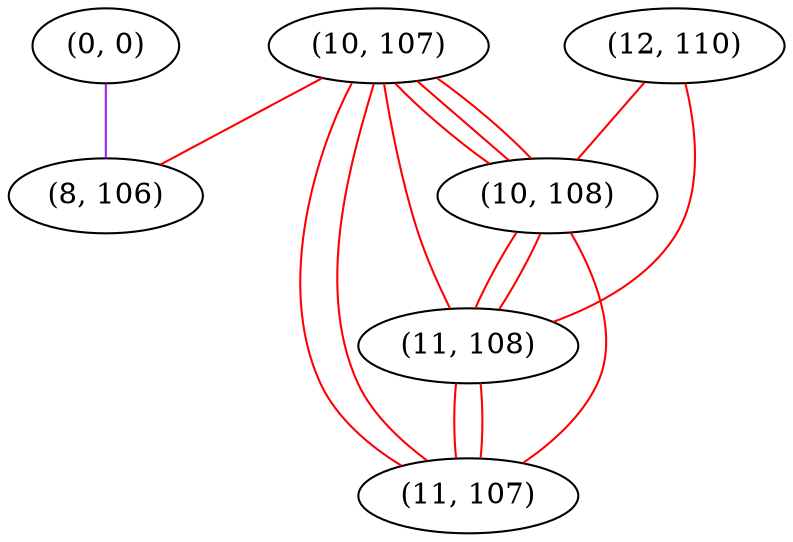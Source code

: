 graph "" {
"(0, 0)";
"(10, 107)";
"(12, 110)";
"(8, 106)";
"(10, 108)";
"(11, 108)";
"(11, 107)";
"(0, 0)" -- "(8, 106)"  [color=purple, key=0, weight=4];
"(10, 107)" -- "(8, 106)"  [color=red, key=0, weight=1];
"(10, 107)" -- "(11, 108)"  [color=red, key=0, weight=1];
"(10, 107)" -- "(10, 108)"  [color=red, key=0, weight=1];
"(10, 107)" -- "(10, 108)"  [color=red, key=1, weight=1];
"(10, 107)" -- "(10, 108)"  [color=red, key=2, weight=1];
"(10, 107)" -- "(11, 107)"  [color=red, key=0, weight=1];
"(10, 107)" -- "(11, 107)"  [color=red, key=1, weight=1];
"(12, 110)" -- "(11, 108)"  [color=red, key=0, weight=1];
"(12, 110)" -- "(10, 108)"  [color=red, key=0, weight=1];
"(10, 108)" -- "(11, 108)"  [color=red, key=0, weight=1];
"(10, 108)" -- "(11, 108)"  [color=red, key=1, weight=1];
"(10, 108)" -- "(11, 107)"  [color=red, key=0, weight=1];
"(11, 108)" -- "(11, 107)"  [color=red, key=0, weight=1];
"(11, 108)" -- "(11, 107)"  [color=red, key=1, weight=1];
}
